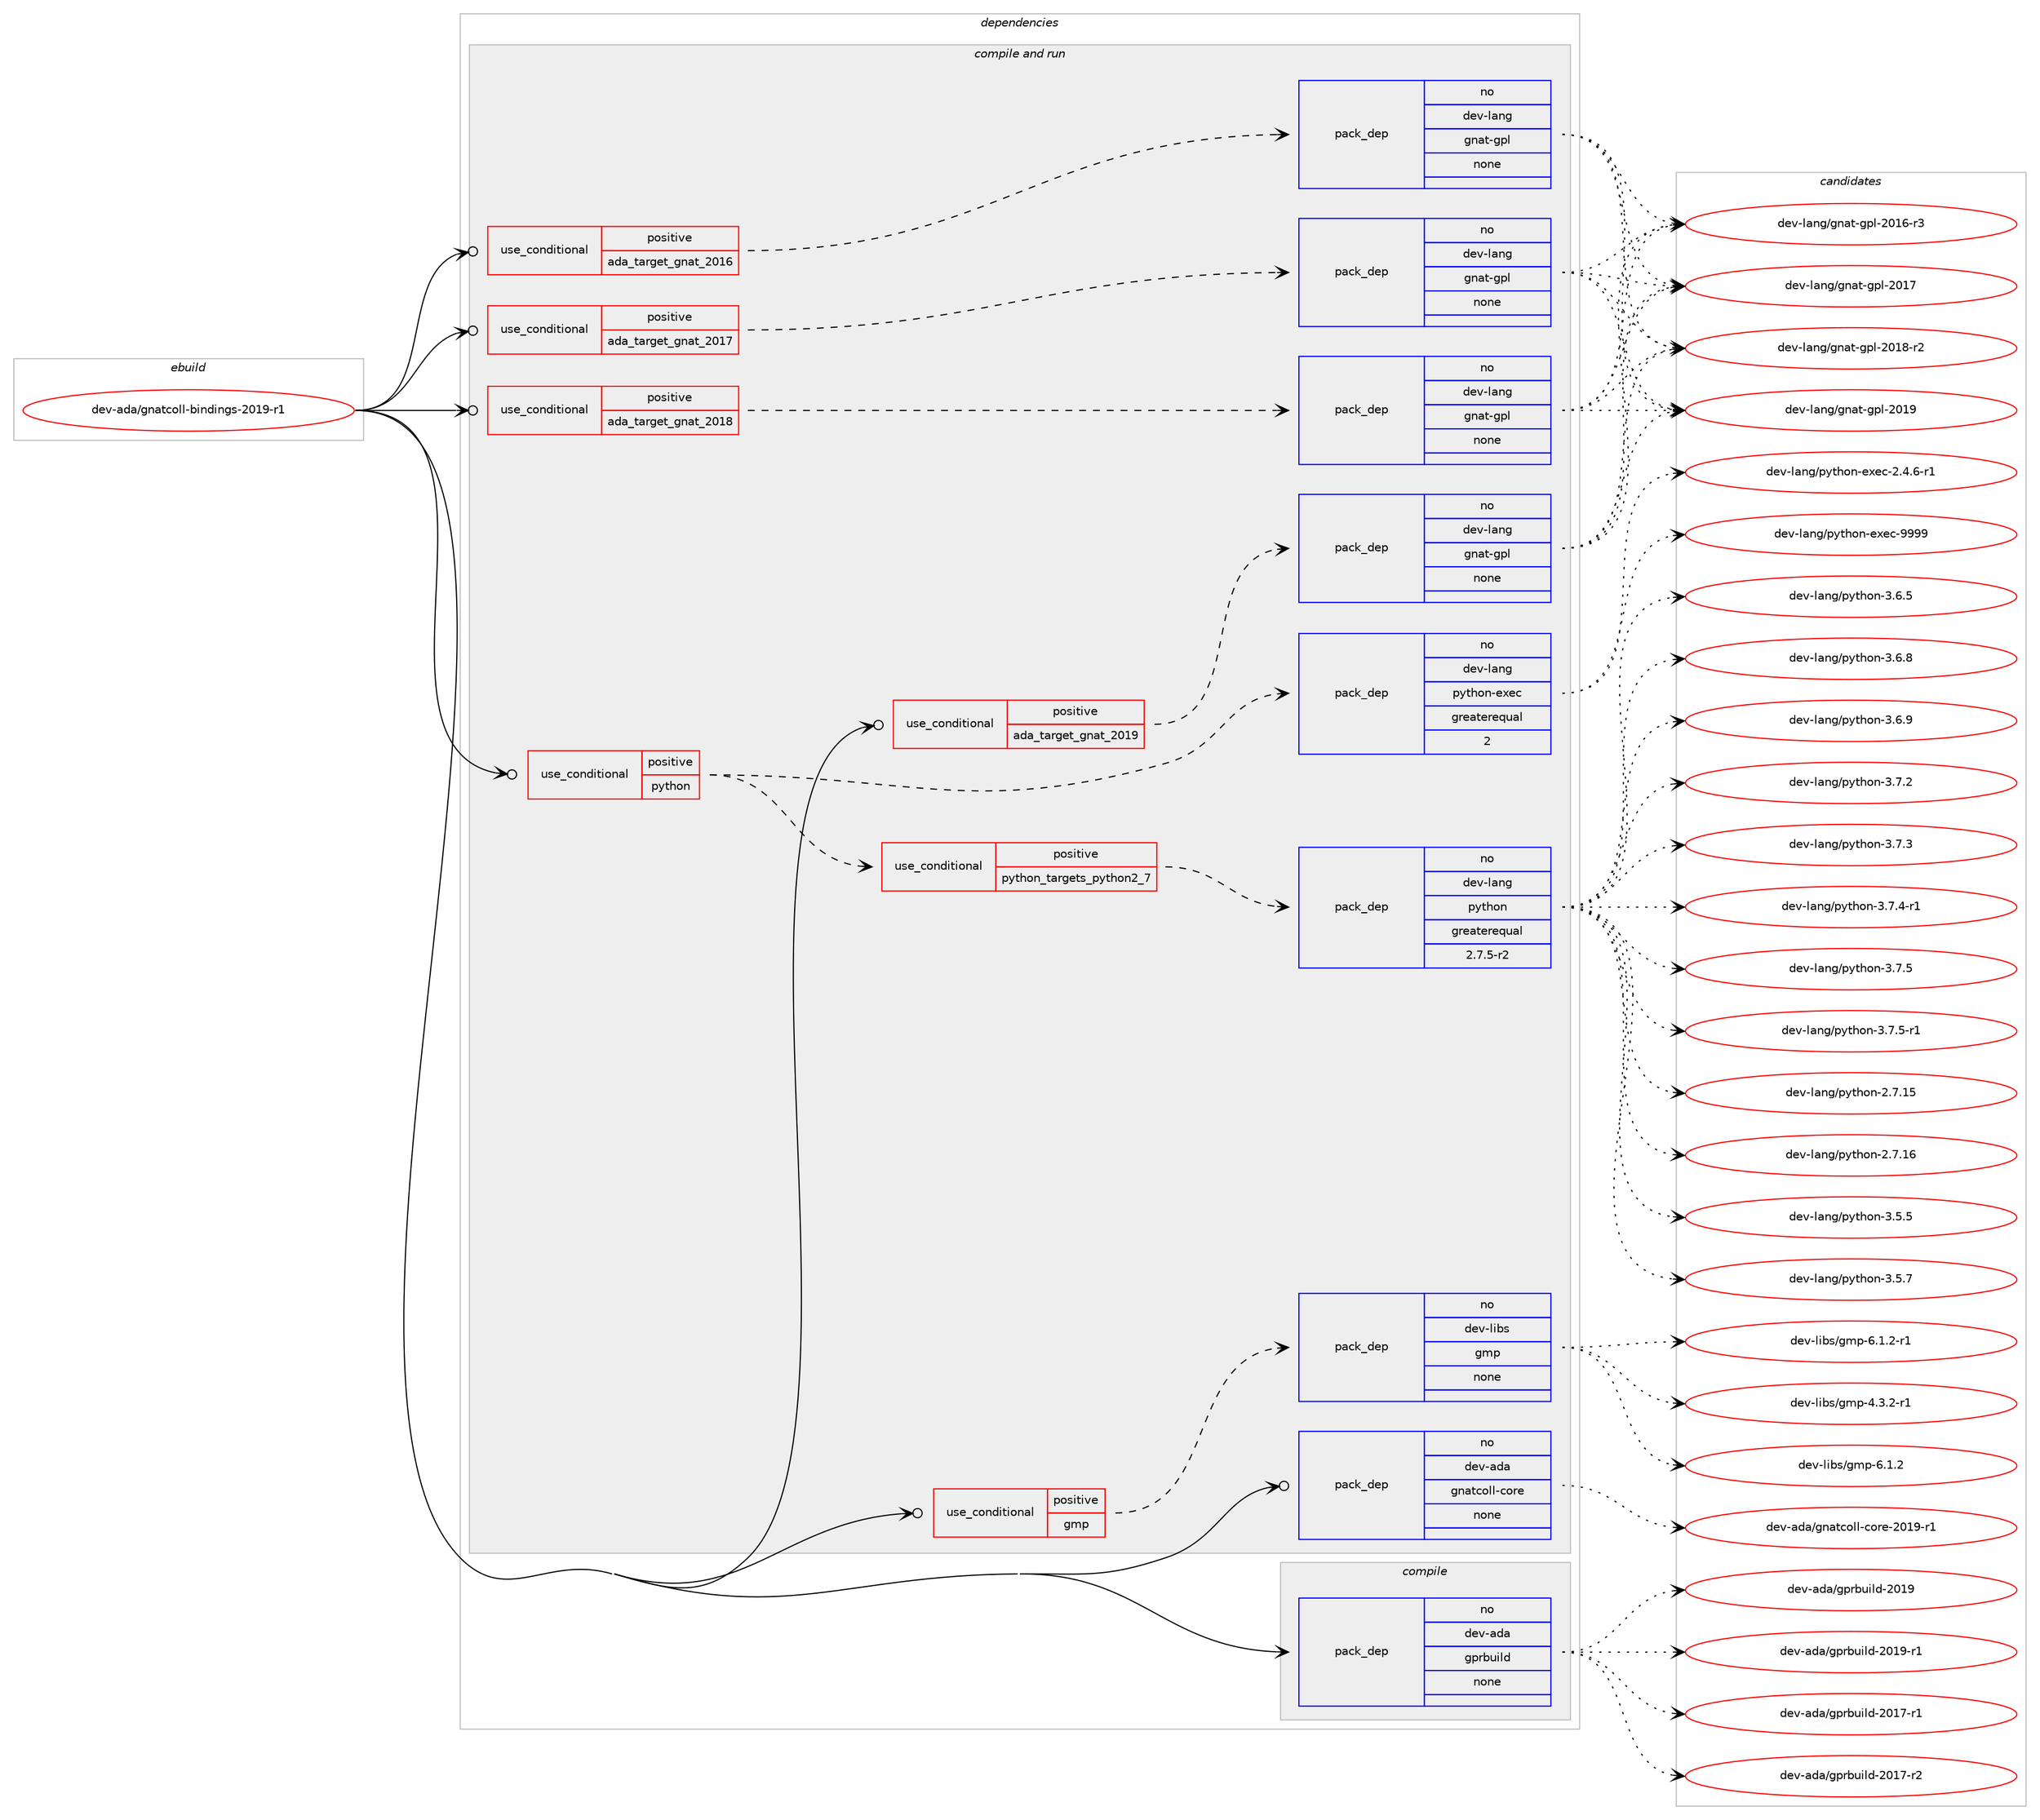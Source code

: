 digraph prolog {

# *************
# Graph options
# *************

newrank=true;
concentrate=true;
compound=true;
graph [rankdir=LR,fontname=Helvetica,fontsize=10,ranksep=1.5];#, ranksep=2.5, nodesep=0.2];
edge  [arrowhead=vee];
node  [fontname=Helvetica,fontsize=10];

# **********
# The ebuild
# **********

subgraph cluster_leftcol {
color=gray;
rank=same;
label=<<i>ebuild</i>>;
id [label="dev-ada/gnatcoll-bindings-2019-r1", color=red, width=4, href="../dev-ada/gnatcoll-bindings-2019-r1.svg"];
}

# ****************
# The dependencies
# ****************

subgraph cluster_midcol {
color=gray;
label=<<i>dependencies</i>>;
subgraph cluster_compile {
fillcolor="#eeeeee";
style=filled;
label=<<i>compile</i>>;
subgraph pack384515 {
dependency516357 [label=<<TABLE BORDER="0" CELLBORDER="1" CELLSPACING="0" CELLPADDING="4" WIDTH="220"><TR><TD ROWSPAN="6" CELLPADDING="30">pack_dep</TD></TR><TR><TD WIDTH="110">no</TD></TR><TR><TD>dev-ada</TD></TR><TR><TD>gprbuild</TD></TR><TR><TD>none</TD></TR><TR><TD></TD></TR></TABLE>>, shape=none, color=blue];
}
id:e -> dependency516357:w [weight=20,style="solid",arrowhead="vee"];
}
subgraph cluster_compileandrun {
fillcolor="#eeeeee";
style=filled;
label=<<i>compile and run</i>>;
subgraph cond122277 {
dependency516358 [label=<<TABLE BORDER="0" CELLBORDER="1" CELLSPACING="0" CELLPADDING="4"><TR><TD ROWSPAN="3" CELLPADDING="10">use_conditional</TD></TR><TR><TD>positive</TD></TR><TR><TD>ada_target_gnat_2016</TD></TR></TABLE>>, shape=none, color=red];
subgraph pack384516 {
dependency516359 [label=<<TABLE BORDER="0" CELLBORDER="1" CELLSPACING="0" CELLPADDING="4" WIDTH="220"><TR><TD ROWSPAN="6" CELLPADDING="30">pack_dep</TD></TR><TR><TD WIDTH="110">no</TD></TR><TR><TD>dev-lang</TD></TR><TR><TD>gnat-gpl</TD></TR><TR><TD>none</TD></TR><TR><TD></TD></TR></TABLE>>, shape=none, color=blue];
}
dependency516358:e -> dependency516359:w [weight=20,style="dashed",arrowhead="vee"];
}
id:e -> dependency516358:w [weight=20,style="solid",arrowhead="odotvee"];
subgraph cond122278 {
dependency516360 [label=<<TABLE BORDER="0" CELLBORDER="1" CELLSPACING="0" CELLPADDING="4"><TR><TD ROWSPAN="3" CELLPADDING="10">use_conditional</TD></TR><TR><TD>positive</TD></TR><TR><TD>ada_target_gnat_2017</TD></TR></TABLE>>, shape=none, color=red];
subgraph pack384517 {
dependency516361 [label=<<TABLE BORDER="0" CELLBORDER="1" CELLSPACING="0" CELLPADDING="4" WIDTH="220"><TR><TD ROWSPAN="6" CELLPADDING="30">pack_dep</TD></TR><TR><TD WIDTH="110">no</TD></TR><TR><TD>dev-lang</TD></TR><TR><TD>gnat-gpl</TD></TR><TR><TD>none</TD></TR><TR><TD></TD></TR></TABLE>>, shape=none, color=blue];
}
dependency516360:e -> dependency516361:w [weight=20,style="dashed",arrowhead="vee"];
}
id:e -> dependency516360:w [weight=20,style="solid",arrowhead="odotvee"];
subgraph cond122279 {
dependency516362 [label=<<TABLE BORDER="0" CELLBORDER="1" CELLSPACING="0" CELLPADDING="4"><TR><TD ROWSPAN="3" CELLPADDING="10">use_conditional</TD></TR><TR><TD>positive</TD></TR><TR><TD>ada_target_gnat_2018</TD></TR></TABLE>>, shape=none, color=red];
subgraph pack384518 {
dependency516363 [label=<<TABLE BORDER="0" CELLBORDER="1" CELLSPACING="0" CELLPADDING="4" WIDTH="220"><TR><TD ROWSPAN="6" CELLPADDING="30">pack_dep</TD></TR><TR><TD WIDTH="110">no</TD></TR><TR><TD>dev-lang</TD></TR><TR><TD>gnat-gpl</TD></TR><TR><TD>none</TD></TR><TR><TD></TD></TR></TABLE>>, shape=none, color=blue];
}
dependency516362:e -> dependency516363:w [weight=20,style="dashed",arrowhead="vee"];
}
id:e -> dependency516362:w [weight=20,style="solid",arrowhead="odotvee"];
subgraph cond122280 {
dependency516364 [label=<<TABLE BORDER="0" CELLBORDER="1" CELLSPACING="0" CELLPADDING="4"><TR><TD ROWSPAN="3" CELLPADDING="10">use_conditional</TD></TR><TR><TD>positive</TD></TR><TR><TD>ada_target_gnat_2019</TD></TR></TABLE>>, shape=none, color=red];
subgraph pack384519 {
dependency516365 [label=<<TABLE BORDER="0" CELLBORDER="1" CELLSPACING="0" CELLPADDING="4" WIDTH="220"><TR><TD ROWSPAN="6" CELLPADDING="30">pack_dep</TD></TR><TR><TD WIDTH="110">no</TD></TR><TR><TD>dev-lang</TD></TR><TR><TD>gnat-gpl</TD></TR><TR><TD>none</TD></TR><TR><TD></TD></TR></TABLE>>, shape=none, color=blue];
}
dependency516364:e -> dependency516365:w [weight=20,style="dashed",arrowhead="vee"];
}
id:e -> dependency516364:w [weight=20,style="solid",arrowhead="odotvee"];
subgraph cond122281 {
dependency516366 [label=<<TABLE BORDER="0" CELLBORDER="1" CELLSPACING="0" CELLPADDING="4"><TR><TD ROWSPAN="3" CELLPADDING="10">use_conditional</TD></TR><TR><TD>positive</TD></TR><TR><TD>gmp</TD></TR></TABLE>>, shape=none, color=red];
subgraph pack384520 {
dependency516367 [label=<<TABLE BORDER="0" CELLBORDER="1" CELLSPACING="0" CELLPADDING="4" WIDTH="220"><TR><TD ROWSPAN="6" CELLPADDING="30">pack_dep</TD></TR><TR><TD WIDTH="110">no</TD></TR><TR><TD>dev-libs</TD></TR><TR><TD>gmp</TD></TR><TR><TD>none</TD></TR><TR><TD></TD></TR></TABLE>>, shape=none, color=blue];
}
dependency516366:e -> dependency516367:w [weight=20,style="dashed",arrowhead="vee"];
}
id:e -> dependency516366:w [weight=20,style="solid",arrowhead="odotvee"];
subgraph cond122282 {
dependency516368 [label=<<TABLE BORDER="0" CELLBORDER="1" CELLSPACING="0" CELLPADDING="4"><TR><TD ROWSPAN="3" CELLPADDING="10">use_conditional</TD></TR><TR><TD>positive</TD></TR><TR><TD>python</TD></TR></TABLE>>, shape=none, color=red];
subgraph cond122283 {
dependency516369 [label=<<TABLE BORDER="0" CELLBORDER="1" CELLSPACING="0" CELLPADDING="4"><TR><TD ROWSPAN="3" CELLPADDING="10">use_conditional</TD></TR><TR><TD>positive</TD></TR><TR><TD>python_targets_python2_7</TD></TR></TABLE>>, shape=none, color=red];
subgraph pack384521 {
dependency516370 [label=<<TABLE BORDER="0" CELLBORDER="1" CELLSPACING="0" CELLPADDING="4" WIDTH="220"><TR><TD ROWSPAN="6" CELLPADDING="30">pack_dep</TD></TR><TR><TD WIDTH="110">no</TD></TR><TR><TD>dev-lang</TD></TR><TR><TD>python</TD></TR><TR><TD>greaterequal</TD></TR><TR><TD>2.7.5-r2</TD></TR></TABLE>>, shape=none, color=blue];
}
dependency516369:e -> dependency516370:w [weight=20,style="dashed",arrowhead="vee"];
}
dependency516368:e -> dependency516369:w [weight=20,style="dashed",arrowhead="vee"];
subgraph pack384522 {
dependency516371 [label=<<TABLE BORDER="0" CELLBORDER="1" CELLSPACING="0" CELLPADDING="4" WIDTH="220"><TR><TD ROWSPAN="6" CELLPADDING="30">pack_dep</TD></TR><TR><TD WIDTH="110">no</TD></TR><TR><TD>dev-lang</TD></TR><TR><TD>python-exec</TD></TR><TR><TD>greaterequal</TD></TR><TR><TD>2</TD></TR></TABLE>>, shape=none, color=blue];
}
dependency516368:e -> dependency516371:w [weight=20,style="dashed",arrowhead="vee"];
}
id:e -> dependency516368:w [weight=20,style="solid",arrowhead="odotvee"];
subgraph pack384523 {
dependency516372 [label=<<TABLE BORDER="0" CELLBORDER="1" CELLSPACING="0" CELLPADDING="4" WIDTH="220"><TR><TD ROWSPAN="6" CELLPADDING="30">pack_dep</TD></TR><TR><TD WIDTH="110">no</TD></TR><TR><TD>dev-ada</TD></TR><TR><TD>gnatcoll-core</TD></TR><TR><TD>none</TD></TR><TR><TD></TD></TR></TABLE>>, shape=none, color=blue];
}
id:e -> dependency516372:w [weight=20,style="solid",arrowhead="odotvee"];
}
subgraph cluster_run {
fillcolor="#eeeeee";
style=filled;
label=<<i>run</i>>;
}
}

# **************
# The candidates
# **************

subgraph cluster_choices {
rank=same;
color=gray;
label=<<i>candidates</i>>;

subgraph choice384515 {
color=black;
nodesep=1;
choice100101118459710097471031121149811710510810045504849554511449 [label="dev-ada/gprbuild-2017-r1", color=red, width=4,href="../dev-ada/gprbuild-2017-r1.svg"];
choice100101118459710097471031121149811710510810045504849554511450 [label="dev-ada/gprbuild-2017-r2", color=red, width=4,href="../dev-ada/gprbuild-2017-r2.svg"];
choice10010111845971009747103112114981171051081004550484957 [label="dev-ada/gprbuild-2019", color=red, width=4,href="../dev-ada/gprbuild-2019.svg"];
choice100101118459710097471031121149811710510810045504849574511449 [label="dev-ada/gprbuild-2019-r1", color=red, width=4,href="../dev-ada/gprbuild-2019-r1.svg"];
dependency516357:e -> choice100101118459710097471031121149811710510810045504849554511449:w [style=dotted,weight="100"];
dependency516357:e -> choice100101118459710097471031121149811710510810045504849554511450:w [style=dotted,weight="100"];
dependency516357:e -> choice10010111845971009747103112114981171051081004550484957:w [style=dotted,weight="100"];
dependency516357:e -> choice100101118459710097471031121149811710510810045504849574511449:w [style=dotted,weight="100"];
}
subgraph choice384516 {
color=black;
nodesep=1;
choice100101118451089711010347103110971164510311210845504849544511451 [label="dev-lang/gnat-gpl-2016-r3", color=red, width=4,href="../dev-lang/gnat-gpl-2016-r3.svg"];
choice10010111845108971101034710311097116451031121084550484955 [label="dev-lang/gnat-gpl-2017", color=red, width=4,href="../dev-lang/gnat-gpl-2017.svg"];
choice100101118451089711010347103110971164510311210845504849564511450 [label="dev-lang/gnat-gpl-2018-r2", color=red, width=4,href="../dev-lang/gnat-gpl-2018-r2.svg"];
choice10010111845108971101034710311097116451031121084550484957 [label="dev-lang/gnat-gpl-2019", color=red, width=4,href="../dev-lang/gnat-gpl-2019.svg"];
dependency516359:e -> choice100101118451089711010347103110971164510311210845504849544511451:w [style=dotted,weight="100"];
dependency516359:e -> choice10010111845108971101034710311097116451031121084550484955:w [style=dotted,weight="100"];
dependency516359:e -> choice100101118451089711010347103110971164510311210845504849564511450:w [style=dotted,weight="100"];
dependency516359:e -> choice10010111845108971101034710311097116451031121084550484957:w [style=dotted,weight="100"];
}
subgraph choice384517 {
color=black;
nodesep=1;
choice100101118451089711010347103110971164510311210845504849544511451 [label="dev-lang/gnat-gpl-2016-r3", color=red, width=4,href="../dev-lang/gnat-gpl-2016-r3.svg"];
choice10010111845108971101034710311097116451031121084550484955 [label="dev-lang/gnat-gpl-2017", color=red, width=4,href="../dev-lang/gnat-gpl-2017.svg"];
choice100101118451089711010347103110971164510311210845504849564511450 [label="dev-lang/gnat-gpl-2018-r2", color=red, width=4,href="../dev-lang/gnat-gpl-2018-r2.svg"];
choice10010111845108971101034710311097116451031121084550484957 [label="dev-lang/gnat-gpl-2019", color=red, width=4,href="../dev-lang/gnat-gpl-2019.svg"];
dependency516361:e -> choice100101118451089711010347103110971164510311210845504849544511451:w [style=dotted,weight="100"];
dependency516361:e -> choice10010111845108971101034710311097116451031121084550484955:w [style=dotted,weight="100"];
dependency516361:e -> choice100101118451089711010347103110971164510311210845504849564511450:w [style=dotted,weight="100"];
dependency516361:e -> choice10010111845108971101034710311097116451031121084550484957:w [style=dotted,weight="100"];
}
subgraph choice384518 {
color=black;
nodesep=1;
choice100101118451089711010347103110971164510311210845504849544511451 [label="dev-lang/gnat-gpl-2016-r3", color=red, width=4,href="../dev-lang/gnat-gpl-2016-r3.svg"];
choice10010111845108971101034710311097116451031121084550484955 [label="dev-lang/gnat-gpl-2017", color=red, width=4,href="../dev-lang/gnat-gpl-2017.svg"];
choice100101118451089711010347103110971164510311210845504849564511450 [label="dev-lang/gnat-gpl-2018-r2", color=red, width=4,href="../dev-lang/gnat-gpl-2018-r2.svg"];
choice10010111845108971101034710311097116451031121084550484957 [label="dev-lang/gnat-gpl-2019", color=red, width=4,href="../dev-lang/gnat-gpl-2019.svg"];
dependency516363:e -> choice100101118451089711010347103110971164510311210845504849544511451:w [style=dotted,weight="100"];
dependency516363:e -> choice10010111845108971101034710311097116451031121084550484955:w [style=dotted,weight="100"];
dependency516363:e -> choice100101118451089711010347103110971164510311210845504849564511450:w [style=dotted,weight="100"];
dependency516363:e -> choice10010111845108971101034710311097116451031121084550484957:w [style=dotted,weight="100"];
}
subgraph choice384519 {
color=black;
nodesep=1;
choice100101118451089711010347103110971164510311210845504849544511451 [label="dev-lang/gnat-gpl-2016-r3", color=red, width=4,href="../dev-lang/gnat-gpl-2016-r3.svg"];
choice10010111845108971101034710311097116451031121084550484955 [label="dev-lang/gnat-gpl-2017", color=red, width=4,href="../dev-lang/gnat-gpl-2017.svg"];
choice100101118451089711010347103110971164510311210845504849564511450 [label="dev-lang/gnat-gpl-2018-r2", color=red, width=4,href="../dev-lang/gnat-gpl-2018-r2.svg"];
choice10010111845108971101034710311097116451031121084550484957 [label="dev-lang/gnat-gpl-2019", color=red, width=4,href="../dev-lang/gnat-gpl-2019.svg"];
dependency516365:e -> choice100101118451089711010347103110971164510311210845504849544511451:w [style=dotted,weight="100"];
dependency516365:e -> choice10010111845108971101034710311097116451031121084550484955:w [style=dotted,weight="100"];
dependency516365:e -> choice100101118451089711010347103110971164510311210845504849564511450:w [style=dotted,weight="100"];
dependency516365:e -> choice10010111845108971101034710311097116451031121084550484957:w [style=dotted,weight="100"];
}
subgraph choice384520 {
color=black;
nodesep=1;
choice1001011184510810598115471031091124552465146504511449 [label="dev-libs/gmp-4.3.2-r1", color=red, width=4,href="../dev-libs/gmp-4.3.2-r1.svg"];
choice100101118451081059811547103109112455446494650 [label="dev-libs/gmp-6.1.2", color=red, width=4,href="../dev-libs/gmp-6.1.2.svg"];
choice1001011184510810598115471031091124554464946504511449 [label="dev-libs/gmp-6.1.2-r1", color=red, width=4,href="../dev-libs/gmp-6.1.2-r1.svg"];
dependency516367:e -> choice1001011184510810598115471031091124552465146504511449:w [style=dotted,weight="100"];
dependency516367:e -> choice100101118451081059811547103109112455446494650:w [style=dotted,weight="100"];
dependency516367:e -> choice1001011184510810598115471031091124554464946504511449:w [style=dotted,weight="100"];
}
subgraph choice384521 {
color=black;
nodesep=1;
choice10010111845108971101034711212111610411111045504655464953 [label="dev-lang/python-2.7.15", color=red, width=4,href="../dev-lang/python-2.7.15.svg"];
choice10010111845108971101034711212111610411111045504655464954 [label="dev-lang/python-2.7.16", color=red, width=4,href="../dev-lang/python-2.7.16.svg"];
choice100101118451089711010347112121116104111110455146534653 [label="dev-lang/python-3.5.5", color=red, width=4,href="../dev-lang/python-3.5.5.svg"];
choice100101118451089711010347112121116104111110455146534655 [label="dev-lang/python-3.5.7", color=red, width=4,href="../dev-lang/python-3.5.7.svg"];
choice100101118451089711010347112121116104111110455146544653 [label="dev-lang/python-3.6.5", color=red, width=4,href="../dev-lang/python-3.6.5.svg"];
choice100101118451089711010347112121116104111110455146544656 [label="dev-lang/python-3.6.8", color=red, width=4,href="../dev-lang/python-3.6.8.svg"];
choice100101118451089711010347112121116104111110455146544657 [label="dev-lang/python-3.6.9", color=red, width=4,href="../dev-lang/python-3.6.9.svg"];
choice100101118451089711010347112121116104111110455146554650 [label="dev-lang/python-3.7.2", color=red, width=4,href="../dev-lang/python-3.7.2.svg"];
choice100101118451089711010347112121116104111110455146554651 [label="dev-lang/python-3.7.3", color=red, width=4,href="../dev-lang/python-3.7.3.svg"];
choice1001011184510897110103471121211161041111104551465546524511449 [label="dev-lang/python-3.7.4-r1", color=red, width=4,href="../dev-lang/python-3.7.4-r1.svg"];
choice100101118451089711010347112121116104111110455146554653 [label="dev-lang/python-3.7.5", color=red, width=4,href="../dev-lang/python-3.7.5.svg"];
choice1001011184510897110103471121211161041111104551465546534511449 [label="dev-lang/python-3.7.5-r1", color=red, width=4,href="../dev-lang/python-3.7.5-r1.svg"];
dependency516370:e -> choice10010111845108971101034711212111610411111045504655464953:w [style=dotted,weight="100"];
dependency516370:e -> choice10010111845108971101034711212111610411111045504655464954:w [style=dotted,weight="100"];
dependency516370:e -> choice100101118451089711010347112121116104111110455146534653:w [style=dotted,weight="100"];
dependency516370:e -> choice100101118451089711010347112121116104111110455146534655:w [style=dotted,weight="100"];
dependency516370:e -> choice100101118451089711010347112121116104111110455146544653:w [style=dotted,weight="100"];
dependency516370:e -> choice100101118451089711010347112121116104111110455146544656:w [style=dotted,weight="100"];
dependency516370:e -> choice100101118451089711010347112121116104111110455146544657:w [style=dotted,weight="100"];
dependency516370:e -> choice100101118451089711010347112121116104111110455146554650:w [style=dotted,weight="100"];
dependency516370:e -> choice100101118451089711010347112121116104111110455146554651:w [style=dotted,weight="100"];
dependency516370:e -> choice1001011184510897110103471121211161041111104551465546524511449:w [style=dotted,weight="100"];
dependency516370:e -> choice100101118451089711010347112121116104111110455146554653:w [style=dotted,weight="100"];
dependency516370:e -> choice1001011184510897110103471121211161041111104551465546534511449:w [style=dotted,weight="100"];
}
subgraph choice384522 {
color=black;
nodesep=1;
choice10010111845108971101034711212111610411111045101120101994550465246544511449 [label="dev-lang/python-exec-2.4.6-r1", color=red, width=4,href="../dev-lang/python-exec-2.4.6-r1.svg"];
choice10010111845108971101034711212111610411111045101120101994557575757 [label="dev-lang/python-exec-9999", color=red, width=4,href="../dev-lang/python-exec-9999.svg"];
dependency516371:e -> choice10010111845108971101034711212111610411111045101120101994550465246544511449:w [style=dotted,weight="100"];
dependency516371:e -> choice10010111845108971101034711212111610411111045101120101994557575757:w [style=dotted,weight="100"];
}
subgraph choice384523 {
color=black;
nodesep=1;
choice100101118459710097471031109711699111108108459911111410145504849574511449 [label="dev-ada/gnatcoll-core-2019-r1", color=red, width=4,href="../dev-ada/gnatcoll-core-2019-r1.svg"];
dependency516372:e -> choice100101118459710097471031109711699111108108459911111410145504849574511449:w [style=dotted,weight="100"];
}
}

}
